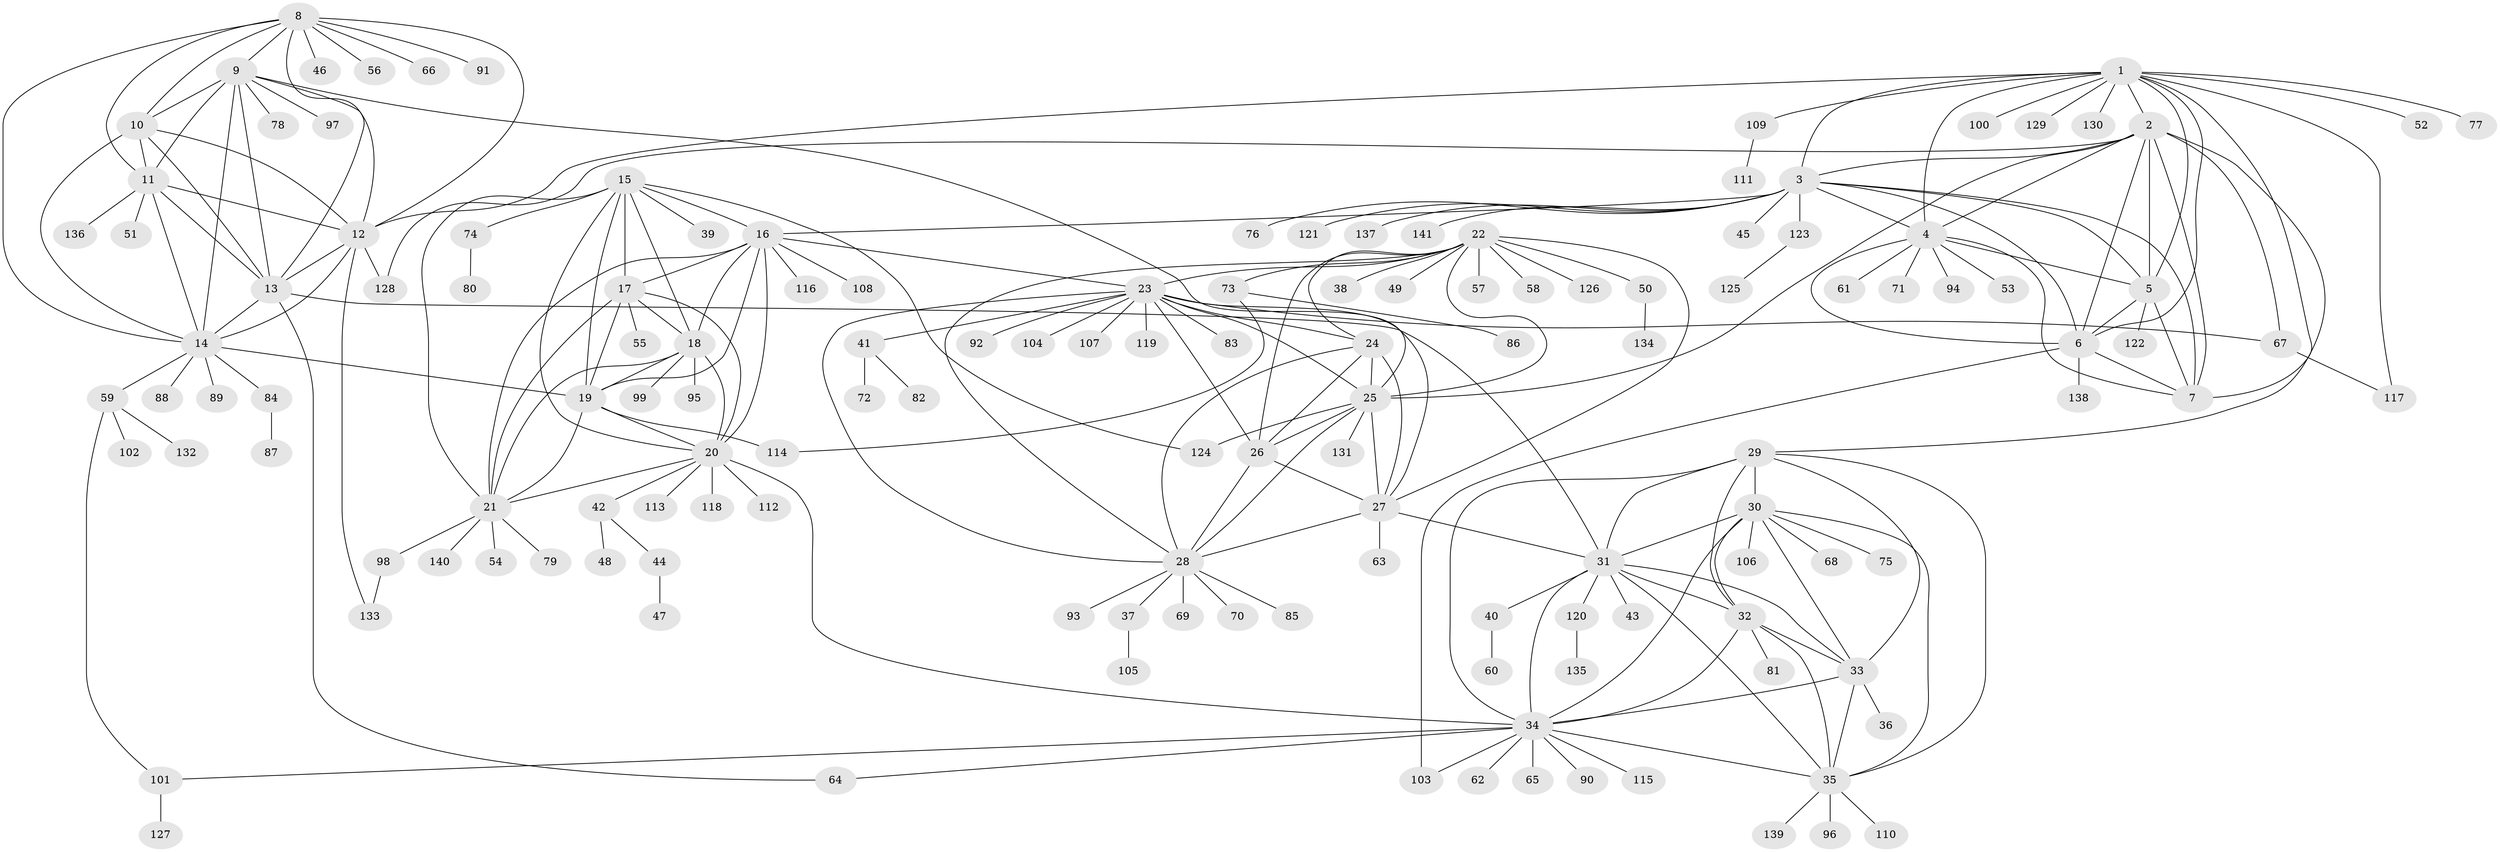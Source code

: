 // coarse degree distribution, {13: 0.04040404040404041, 10: 0.04040404040404041, 12: 0.010101010101010102, 9: 0.020202020202020204, 6: 0.0707070707070707, 7: 0.04040404040404041, 14: 0.010101010101010102, 3: 0.04040404040404041, 8: 0.020202020202020204, 2: 0.15151515151515152, 1: 0.5454545454545454, 4: 0.010101010101010102}
// Generated by graph-tools (version 1.1) at 2025/52/03/04/25 22:52:07]
// undirected, 141 vertices, 230 edges
graph export_dot {
  node [color=gray90,style=filled];
  1;
  2;
  3;
  4;
  5;
  6;
  7;
  8;
  9;
  10;
  11;
  12;
  13;
  14;
  15;
  16;
  17;
  18;
  19;
  20;
  21;
  22;
  23;
  24;
  25;
  26;
  27;
  28;
  29;
  30;
  31;
  32;
  33;
  34;
  35;
  36;
  37;
  38;
  39;
  40;
  41;
  42;
  43;
  44;
  45;
  46;
  47;
  48;
  49;
  50;
  51;
  52;
  53;
  54;
  55;
  56;
  57;
  58;
  59;
  60;
  61;
  62;
  63;
  64;
  65;
  66;
  67;
  68;
  69;
  70;
  71;
  72;
  73;
  74;
  75;
  76;
  77;
  78;
  79;
  80;
  81;
  82;
  83;
  84;
  85;
  86;
  87;
  88;
  89;
  90;
  91;
  92;
  93;
  94;
  95;
  96;
  97;
  98;
  99;
  100;
  101;
  102;
  103;
  104;
  105;
  106;
  107;
  108;
  109;
  110;
  111;
  112;
  113;
  114;
  115;
  116;
  117;
  118;
  119;
  120;
  121;
  122;
  123;
  124;
  125;
  126;
  127;
  128;
  129;
  130;
  131;
  132;
  133;
  134;
  135;
  136;
  137;
  138;
  139;
  140;
  141;
  1 -- 2;
  1 -- 3;
  1 -- 4;
  1 -- 5;
  1 -- 6;
  1 -- 7;
  1 -- 12;
  1 -- 52;
  1 -- 77;
  1 -- 100;
  1 -- 109;
  1 -- 117;
  1 -- 129;
  1 -- 130;
  2 -- 3;
  2 -- 4;
  2 -- 5;
  2 -- 6;
  2 -- 7;
  2 -- 25;
  2 -- 29;
  2 -- 67;
  2 -- 128;
  3 -- 4;
  3 -- 5;
  3 -- 6;
  3 -- 7;
  3 -- 16;
  3 -- 45;
  3 -- 76;
  3 -- 121;
  3 -- 123;
  3 -- 137;
  3 -- 141;
  4 -- 5;
  4 -- 6;
  4 -- 7;
  4 -- 53;
  4 -- 61;
  4 -- 71;
  4 -- 94;
  5 -- 6;
  5 -- 7;
  5 -- 122;
  6 -- 7;
  6 -- 103;
  6 -- 138;
  8 -- 9;
  8 -- 10;
  8 -- 11;
  8 -- 12;
  8 -- 13;
  8 -- 14;
  8 -- 46;
  8 -- 56;
  8 -- 66;
  8 -- 91;
  9 -- 10;
  9 -- 11;
  9 -- 12;
  9 -- 13;
  9 -- 14;
  9 -- 25;
  9 -- 78;
  9 -- 97;
  10 -- 11;
  10 -- 12;
  10 -- 13;
  10 -- 14;
  11 -- 12;
  11 -- 13;
  11 -- 14;
  11 -- 51;
  11 -- 136;
  12 -- 13;
  12 -- 14;
  12 -- 128;
  12 -- 133;
  13 -- 14;
  13 -- 31;
  13 -- 64;
  14 -- 19;
  14 -- 59;
  14 -- 84;
  14 -- 88;
  14 -- 89;
  15 -- 16;
  15 -- 17;
  15 -- 18;
  15 -- 19;
  15 -- 20;
  15 -- 21;
  15 -- 39;
  15 -- 74;
  15 -- 124;
  16 -- 17;
  16 -- 18;
  16 -- 19;
  16 -- 20;
  16 -- 21;
  16 -- 23;
  16 -- 108;
  16 -- 116;
  17 -- 18;
  17 -- 19;
  17 -- 20;
  17 -- 21;
  17 -- 55;
  18 -- 19;
  18 -- 20;
  18 -- 21;
  18 -- 95;
  18 -- 99;
  19 -- 20;
  19 -- 21;
  19 -- 114;
  20 -- 21;
  20 -- 34;
  20 -- 42;
  20 -- 112;
  20 -- 113;
  20 -- 118;
  21 -- 54;
  21 -- 79;
  21 -- 98;
  21 -- 140;
  22 -- 23;
  22 -- 24;
  22 -- 25;
  22 -- 26;
  22 -- 27;
  22 -- 28;
  22 -- 38;
  22 -- 49;
  22 -- 50;
  22 -- 57;
  22 -- 58;
  22 -- 73;
  22 -- 126;
  23 -- 24;
  23 -- 25;
  23 -- 26;
  23 -- 27;
  23 -- 28;
  23 -- 41;
  23 -- 67;
  23 -- 83;
  23 -- 92;
  23 -- 104;
  23 -- 107;
  23 -- 119;
  24 -- 25;
  24 -- 26;
  24 -- 27;
  24 -- 28;
  25 -- 26;
  25 -- 27;
  25 -- 28;
  25 -- 124;
  25 -- 131;
  26 -- 27;
  26 -- 28;
  27 -- 28;
  27 -- 31;
  27 -- 63;
  28 -- 37;
  28 -- 69;
  28 -- 70;
  28 -- 85;
  28 -- 93;
  29 -- 30;
  29 -- 31;
  29 -- 32;
  29 -- 33;
  29 -- 34;
  29 -- 35;
  30 -- 31;
  30 -- 32;
  30 -- 33;
  30 -- 34;
  30 -- 35;
  30 -- 68;
  30 -- 75;
  30 -- 106;
  31 -- 32;
  31 -- 33;
  31 -- 34;
  31 -- 35;
  31 -- 40;
  31 -- 43;
  31 -- 120;
  32 -- 33;
  32 -- 34;
  32 -- 35;
  32 -- 81;
  33 -- 34;
  33 -- 35;
  33 -- 36;
  34 -- 35;
  34 -- 62;
  34 -- 64;
  34 -- 65;
  34 -- 90;
  34 -- 101;
  34 -- 103;
  34 -- 115;
  35 -- 96;
  35 -- 110;
  35 -- 139;
  37 -- 105;
  40 -- 60;
  41 -- 72;
  41 -- 82;
  42 -- 44;
  42 -- 48;
  44 -- 47;
  50 -- 134;
  59 -- 101;
  59 -- 102;
  59 -- 132;
  67 -- 117;
  73 -- 86;
  73 -- 114;
  74 -- 80;
  84 -- 87;
  98 -- 133;
  101 -- 127;
  109 -- 111;
  120 -- 135;
  123 -- 125;
}
